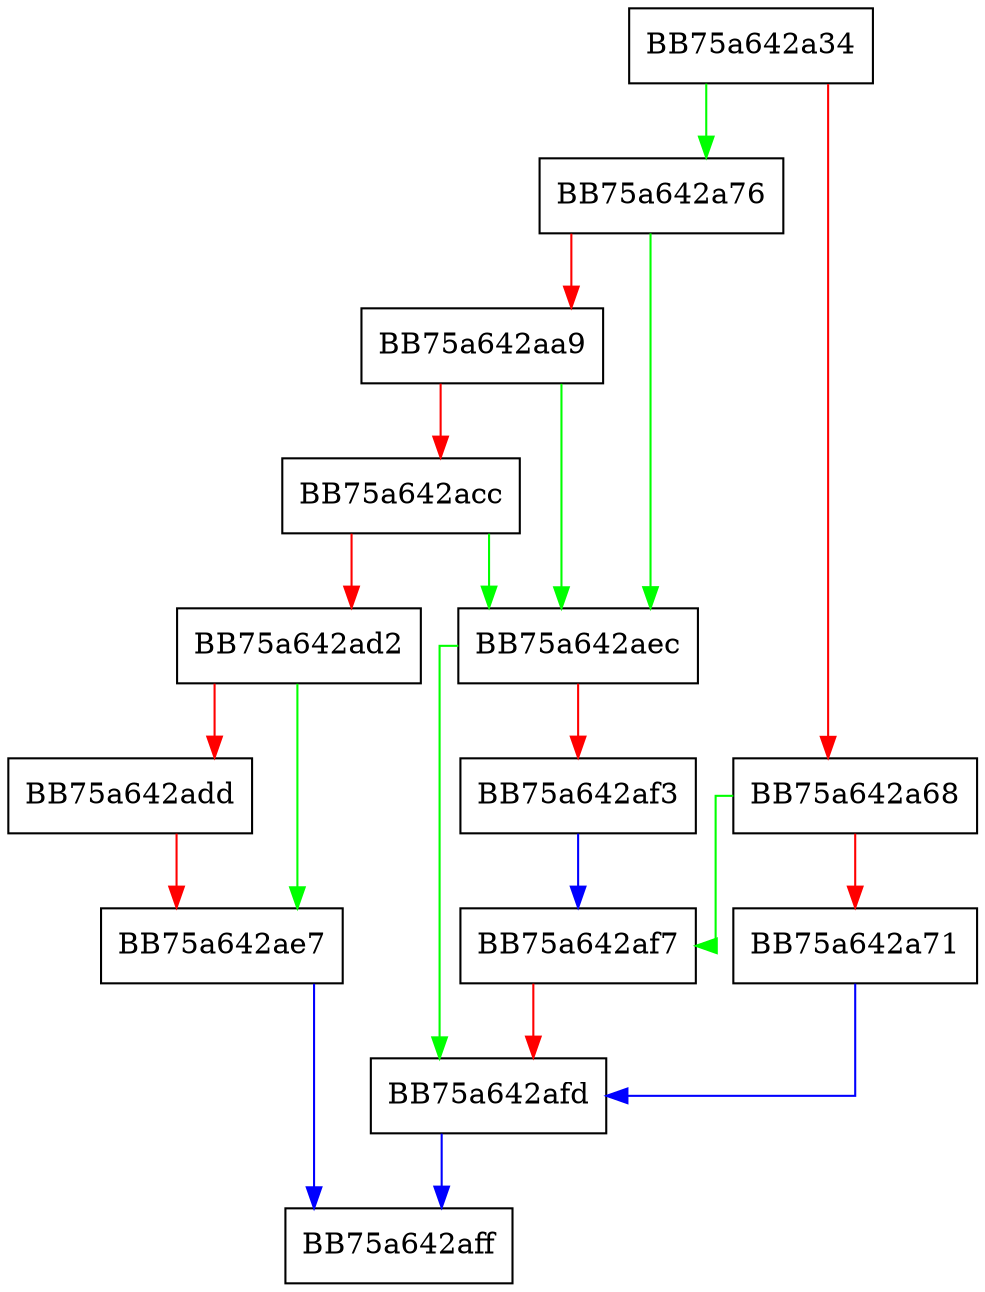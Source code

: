 digraph GetInstallTime {
  node [shape="box"];
  graph [splines=ortho];
  BB75a642a34 -> BB75a642a76 [color="green"];
  BB75a642a34 -> BB75a642a68 [color="red"];
  BB75a642a68 -> BB75a642af7 [color="green"];
  BB75a642a68 -> BB75a642a71 [color="red"];
  BB75a642a71 -> BB75a642afd [color="blue"];
  BB75a642a76 -> BB75a642aec [color="green"];
  BB75a642a76 -> BB75a642aa9 [color="red"];
  BB75a642aa9 -> BB75a642aec [color="green"];
  BB75a642aa9 -> BB75a642acc [color="red"];
  BB75a642acc -> BB75a642aec [color="green"];
  BB75a642acc -> BB75a642ad2 [color="red"];
  BB75a642ad2 -> BB75a642ae7 [color="green"];
  BB75a642ad2 -> BB75a642add [color="red"];
  BB75a642add -> BB75a642ae7 [color="red"];
  BB75a642ae7 -> BB75a642aff [color="blue"];
  BB75a642aec -> BB75a642afd [color="green"];
  BB75a642aec -> BB75a642af3 [color="red"];
  BB75a642af3 -> BB75a642af7 [color="blue"];
  BB75a642af7 -> BB75a642afd [color="red"];
  BB75a642afd -> BB75a642aff [color="blue"];
}